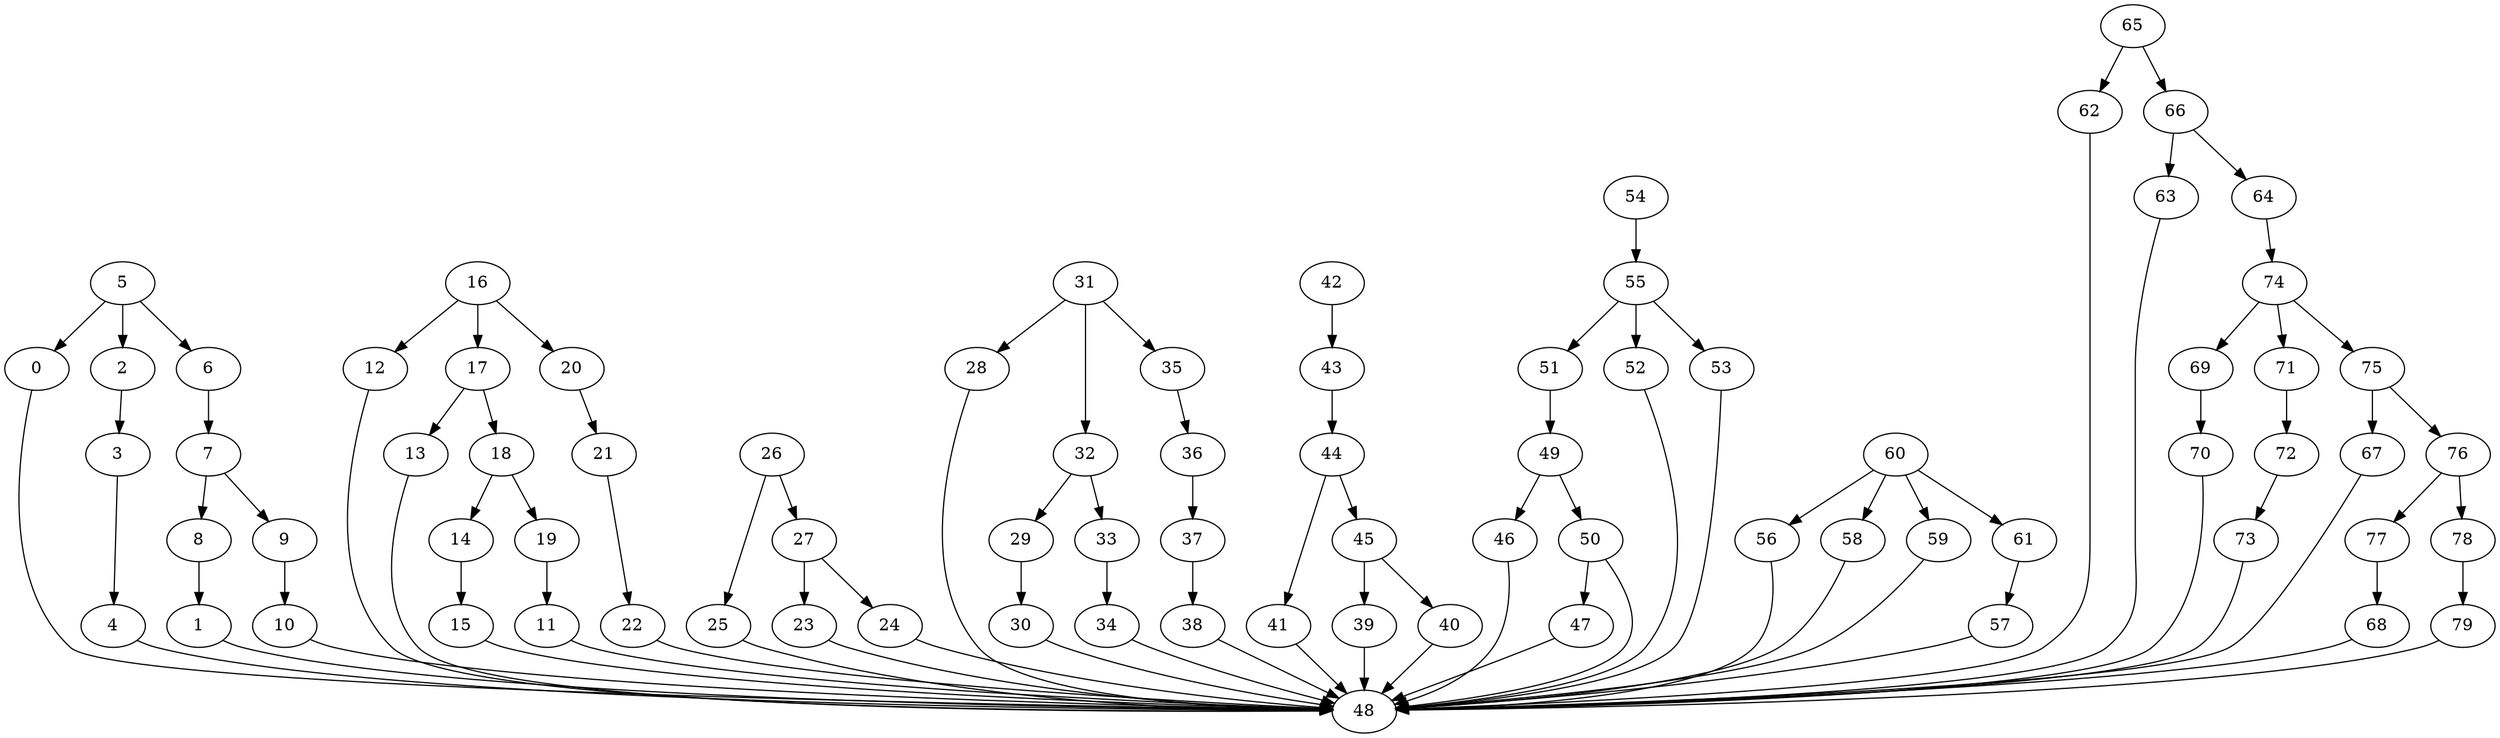 strict digraph  {
0 [exec=149];
1 [exec=160];
2 [exec=50];
3 [exec=164];
4 [exec=118];
5 [exec=108];
6 [exec=76];
7 [exec=131];
8 [exec=57];
9 [exec=55];
10 [exec=56];
11 [exec=185];
12 [exec=106];
13 [exec=162];
14 [exec=176];
15 [exec=191];
16 [exec=109];
17 [exec=138];
18 [exec=109];
19 [exec=106];
20 [exec=167];
21 [exec=124];
22 [exec=55];
23 [exec=144];
24 [exec=175];
25 [exec=57];
26 [exec=170];
27 [exec=61];
28 [exec=101];
29 [exec=188];
30 [exec=190];
31 [exec=109];
32 [exec=153];
33 [exec=181];
34 [exec=138];
35 [exec=197];
36 [exec=140];
37 [exec=167];
38 [exec=118];
39 [exec=64];
40 [exec=173];
41 [exec=143];
42 [exec=195];
43 [exec=191];
44 [exec=101];
45 [exec=179];
46 [exec=53];
47 [exec=121];
48 [exec=113];
49 [exec=118];
50 [exec=78];
51 [exec=185];
52 [exec=93];
53 [exec=119];
54 [exec=125];
55 [exec=166];
56 [exec=137];
57 [exec=157];
58 [exec=98];
59 [exec=116];
60 [exec=77];
61 [exec=114];
62 [exec=128];
63 [exec=68];
64 [exec=69];
65 [exec=129];
66 [exec=126];
67 [exec=105];
68 [exec=195];
69 [exec=167];
70 [exec=93];
71 [exec=180];
72 [exec=59];
73 [exec=146];
74 [exec=101];
75 [exec=138];
76 [exec=75];
77 [exec=102];
78 [exec=196];
79 [exec=160];
0 -> 48  [comm=8];
1 -> 48  [comm=19];
2 -> 3  [comm=10];
3 -> 4  [comm=12];
4 -> 48  [comm=10];
5 -> 6  [comm=8];
5 -> 0  [comm=18];
5 -> 2  [comm=17];
6 -> 7  [comm=14];
7 -> 8  [comm=13];
7 -> 9  [comm=20];
8 -> 1  [comm=15];
9 -> 10  [comm=8];
10 -> 48  [comm=11];
11 -> 48  [comm=15];
12 -> 48  [comm=6];
13 -> 48  [comm=5];
14 -> 15  [comm=5];
15 -> 48  [comm=14];
16 -> 17  [comm=15];
16 -> 12  [comm=19];
16 -> 20  [comm=17];
17 -> 18  [comm=15];
17 -> 13  [comm=17];
18 -> 19  [comm=7];
18 -> 14  [comm=7];
19 -> 11  [comm=15];
20 -> 21  [comm=19];
21 -> 22  [comm=8];
22 -> 48  [comm=13];
23 -> 48  [comm=11];
24 -> 48  [comm=20];
25 -> 48  [comm=16];
26 -> 27  [comm=13];
26 -> 25  [comm=10];
27 -> 23  [comm=11];
27 -> 24  [comm=14];
28 -> 48  [comm=11];
29 -> 30  [comm=12];
30 -> 48  [comm=16];
31 -> 32  [comm=7];
31 -> 28  [comm=13];
31 -> 35  [comm=7];
32 -> 33  [comm=19];
32 -> 29  [comm=7];
33 -> 34  [comm=15];
34 -> 48  [comm=12];
35 -> 36  [comm=17];
36 -> 37  [comm=14];
37 -> 38  [comm=6];
38 -> 48  [comm=15];
39 -> 48  [comm=10];
40 -> 48  [comm=15];
41 -> 48  [comm=14];
42 -> 43  [comm=12];
43 -> 44  [comm=15];
44 -> 45  [comm=8];
44 -> 41  [comm=7];
45 -> 39  [comm=12];
45 -> 40  [comm=12];
46 -> 48  [comm=5];
47 -> 48  [comm=12];
49 -> 50  [comm=17];
49 -> 46  [comm=7];
50 -> 47  [comm=13];
50 -> 48  [comm=7];
51 -> 49  [comm=7];
52 -> 48  [comm=5];
53 -> 48  [comm=5];
54 -> 55  [comm=14];
55 -> 51  [comm=16];
55 -> 52  [comm=20];
55 -> 53  [comm=20];
56 -> 48  [comm=9];
57 -> 48  [comm=8];
58 -> 48  [comm=15];
59 -> 48  [comm=7];
60 -> 61  [comm=10];
60 -> 56  [comm=10];
60 -> 58  [comm=9];
60 -> 59  [comm=9];
61 -> 57  [comm=15];
62 -> 48  [comm=14];
63 -> 48  [comm=8];
64 -> 74  [comm=14];
65 -> 66  [comm=9];
65 -> 62  [comm=11];
66 -> 63  [comm=9];
66 -> 64  [comm=6];
67 -> 48  [comm=15];
68 -> 48  [comm=11];
69 -> 70  [comm=10];
70 -> 48  [comm=14];
71 -> 72  [comm=18];
72 -> 73  [comm=10];
73 -> 48  [comm=6];
74 -> 75  [comm=12];
74 -> 69  [comm=13];
74 -> 71  [comm=7];
75 -> 76  [comm=19];
75 -> 67  [comm=18];
76 -> 77  [comm=13];
76 -> 78  [comm=19];
77 -> 68  [comm=19];
78 -> 79  [comm=5];
79 -> 48  [comm=17];
}
